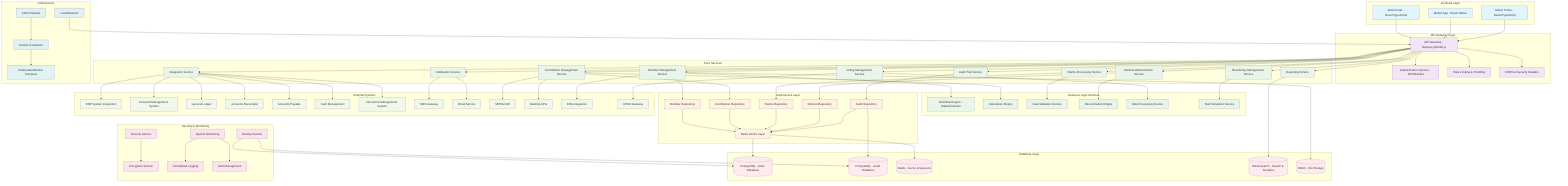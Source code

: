 graph TB
    %% Frontend Layer
    subgraph "Frontend Layer"
        WEB[Web Portal - React/TypeScript]
        MOBILE[Mobile App - React Native]
        ADMIN[Admin Portal - React/TypeScript]
    end

    %% API Gateway
    subgraph "API Gateway Layer"
        GATEWAY[API Gateway - Express.js/Node.js]
        AUTH[Authentication Service - JWT/OAuth2]
        RATE[Rate Limiting & Throttling]
        CORS[CORS & Security Headers]
    end

    %% Microservices Layer
    subgraph "Core Services"
        MEMBER[Member Management Service]
        CONTRIB[Contribution Management Service]
        CLAIMS[Claims Processing Service]
        MEDICAL[Medical Administration Service]
        VOTING[Voting Management Service]
        BENEFICIARY[Beneficiary Management Service]
        AUDIT[Audit Trail Service]
        NOTIFICATION[Notification Service]
        REPORTING[Reporting Service]
        INTEGRATION[Integration Service]
    end

    %% Business Logic Layer
    subgraph "Business Logic Services"
        WORKFLOW[Workflow Engine - Maker/Checker]
        CALCULATION[Calculation Engine]
        VALIDATION[Data Validation Service]
        RECONCILIATION[Reconciliation Engine]
        BULK[Bulk Processing Service]
        SCHEDULER[Task Scheduler Service]
    end

    %% Data Access Layer
    subgraph "Data Access Layer"
        MEMBER_REPO[Member Repository]
        CONTRIB_REPO[Contribution Repository]
        CLAIMS_REPO[Claims Repository]
        MEDICAL_REPO[Medical Repository]
        AUDIT_REPO[Audit Repository]
        CACHE_LAYER[Redis Cache Layer]
    end

    %% Database Layer
    subgraph "Database Layer"
        MAIN_DB[(PostgreSQL - Main Database)]
        AUDIT_DB[(PostgreSQL - Audit Database)]
        CACHE_DB[(Redis - Cache & Sessions)]
        SEARCH_DB[(Elasticsearch - Search & Analytics)]
        FILE_STORAGE[(MinIO - File Storage)]
    end

    %% External Integrations
    subgraph "External Systems"
        ERP[ERP System Integration]
        FINANCIAL[Financial Management System]
        GL[General Ledger]
        AR[Accounts Receivable]
        AP[Accounts Payable]
        CASH[Cash Management]
        DMS[Document Management System]
        SMS[SMS Gateway]
        EMAIL[Email Service]
        MPESA[MPESA API]
        BANK[Banking APIs]
        KRA[KRA Integration]
        USSD[USSD Gateway]
    end

    %% Security Layer
    subgraph "Security & Monitoring"
        SECURITY[Security Service]
        ENCRYPTION[Encryption Service]
        BACKUP[Backup Service]
        MONITORING[System Monitoring]
        LOGGING[Centralized Logging]
        ALERTS[Alert Management]
    end

    %% Infrastructure Layer
    subgraph "Infrastructure"
        LOAD_BALANCER[Load Balancer]
        CONTAINER[Docker Containers]
        ORCHESTRATION[Kubernetes/Docker Compose]
        CI_CD[CI/CD Pipeline]
    end

    %% Connections
    WEB --> GATEWAY
    MOBILE --> GATEWAY
    ADMIN --> GATEWAY

    GATEWAY --> AUTH
    GATEWAY --> RATE
    GATEWAY --> CORS

    GATEWAY --> MEMBER
    GATEWAY --> CONTRIB
    GATEWAY --> CLAIMS
    GATEWAY --> MEDICAL
    GATEWAY --> VOTING
    GATEWAY --> BENEFICIARY
    GATEWAY --> AUDIT
    GATEWAY --> NOTIFICATION
    GATEWAY --> REPORTING
    GATEWAY --> INTEGRATION

    MEMBER --> WORKFLOW
    CONTRIB --> CALCULATION
    CLAIMS --> VALIDATION
    MEDICAL --> RECONCILIATION
    VOTING --> BULK
    BENEFICIARY --> SCHEDULER

    MEMBER --> MEMBER_REPO
    CONTRIB --> CONTRIB_REPO
    CLAIMS --> CLAIMS_REPO
    MEDICAL --> MEDICAL_REPO
    AUDIT --> AUDIT_REPO

    MEMBER_REPO --> CACHE_LAYER
    CONTRIB_REPO --> CACHE_LAYER
    CLAIMS_REPO --> CACHE_LAYER
    MEDICAL_REPO --> CACHE_LAYER
    AUDIT_REPO --> CACHE_LAYER

    CACHE_LAYER --> MAIN_DB
    AUDIT_REPO --> AUDIT_DB
    CACHE_LAYER --> CACHE_DB
    REPORTING --> SEARCH_DB
    MEMBER --> FILE_STORAGE

    INTEGRATION --> ERP
    INTEGRATION --> FINANCIAL
    INTEGRATION --> GL
    INTEGRATION --> AR
    INTEGRATION --> AP
    INTEGRATION --> CASH
    INTEGRATION --> DMS
    NOTIFICATION --> SMS
    NOTIFICATION --> EMAIL
    CONTRIB --> MPESA
    CONTRIB --> BANK
    MEMBER --> KRA
    VOTING --> USSD

    SECURITY --> ENCRYPTION
    MONITORING --> LOGGING
    MONITORING --> ALERTS
    BACKUP --> MAIN_DB
    BACKUP --> AUDIT_DB

    LOAD_BALANCER --> GATEWAY
    CONTAINER --> ORCHESTRATION
    CI_CD --> CONTAINER

    %% Styling
    classDef frontend fill:#e1f5fe
    classDef api fill:#f3e5f5
    classDef service fill:#e8f5e8
    classDef data fill:#fff3e0
    classDef database fill:#ffebee
    classDef external fill:#f1f8e9
    classDef security fill:#fce4ec
    classDef infrastructure fill:#e0f2f1

    class WEB,MOBILE,ADMIN frontend
    class GATEWAY,AUTH,RATE,CORS api
    class MEMBER,CONTRIB,CLAIMS,MEDICAL,VOTING,BENEFICIARY,AUDIT,NOTIFICATION,REPORTING,INTEGRATION service
    class WORKFLOW,CALCULATION,VALIDATION,RECONCILIATION,BULK,SCHEDULER service
    class MEMBER_REPO,CONTRIB_REPO,CLAIMS_REPO,MEDICAL_REPO,AUDIT_REPO,CACHE_LAYER data
    class MAIN_DB,AUDIT_DB,CACHE_DB,SEARCH_DB,FILE_STORAGE database
    class ERP,FINANCIAL,GL,AR,AP,CASH,DMS,SMS,EMAIL,MPESA,BANK,KRA,USSD external
    class SECURITY,ENCRYPTION,BACKUP,MONITORING,LOGGING,ALERTS security
    class LOAD_BALANCER,CONTAINER,ORCHESTRATION,CI_CD infrastructure